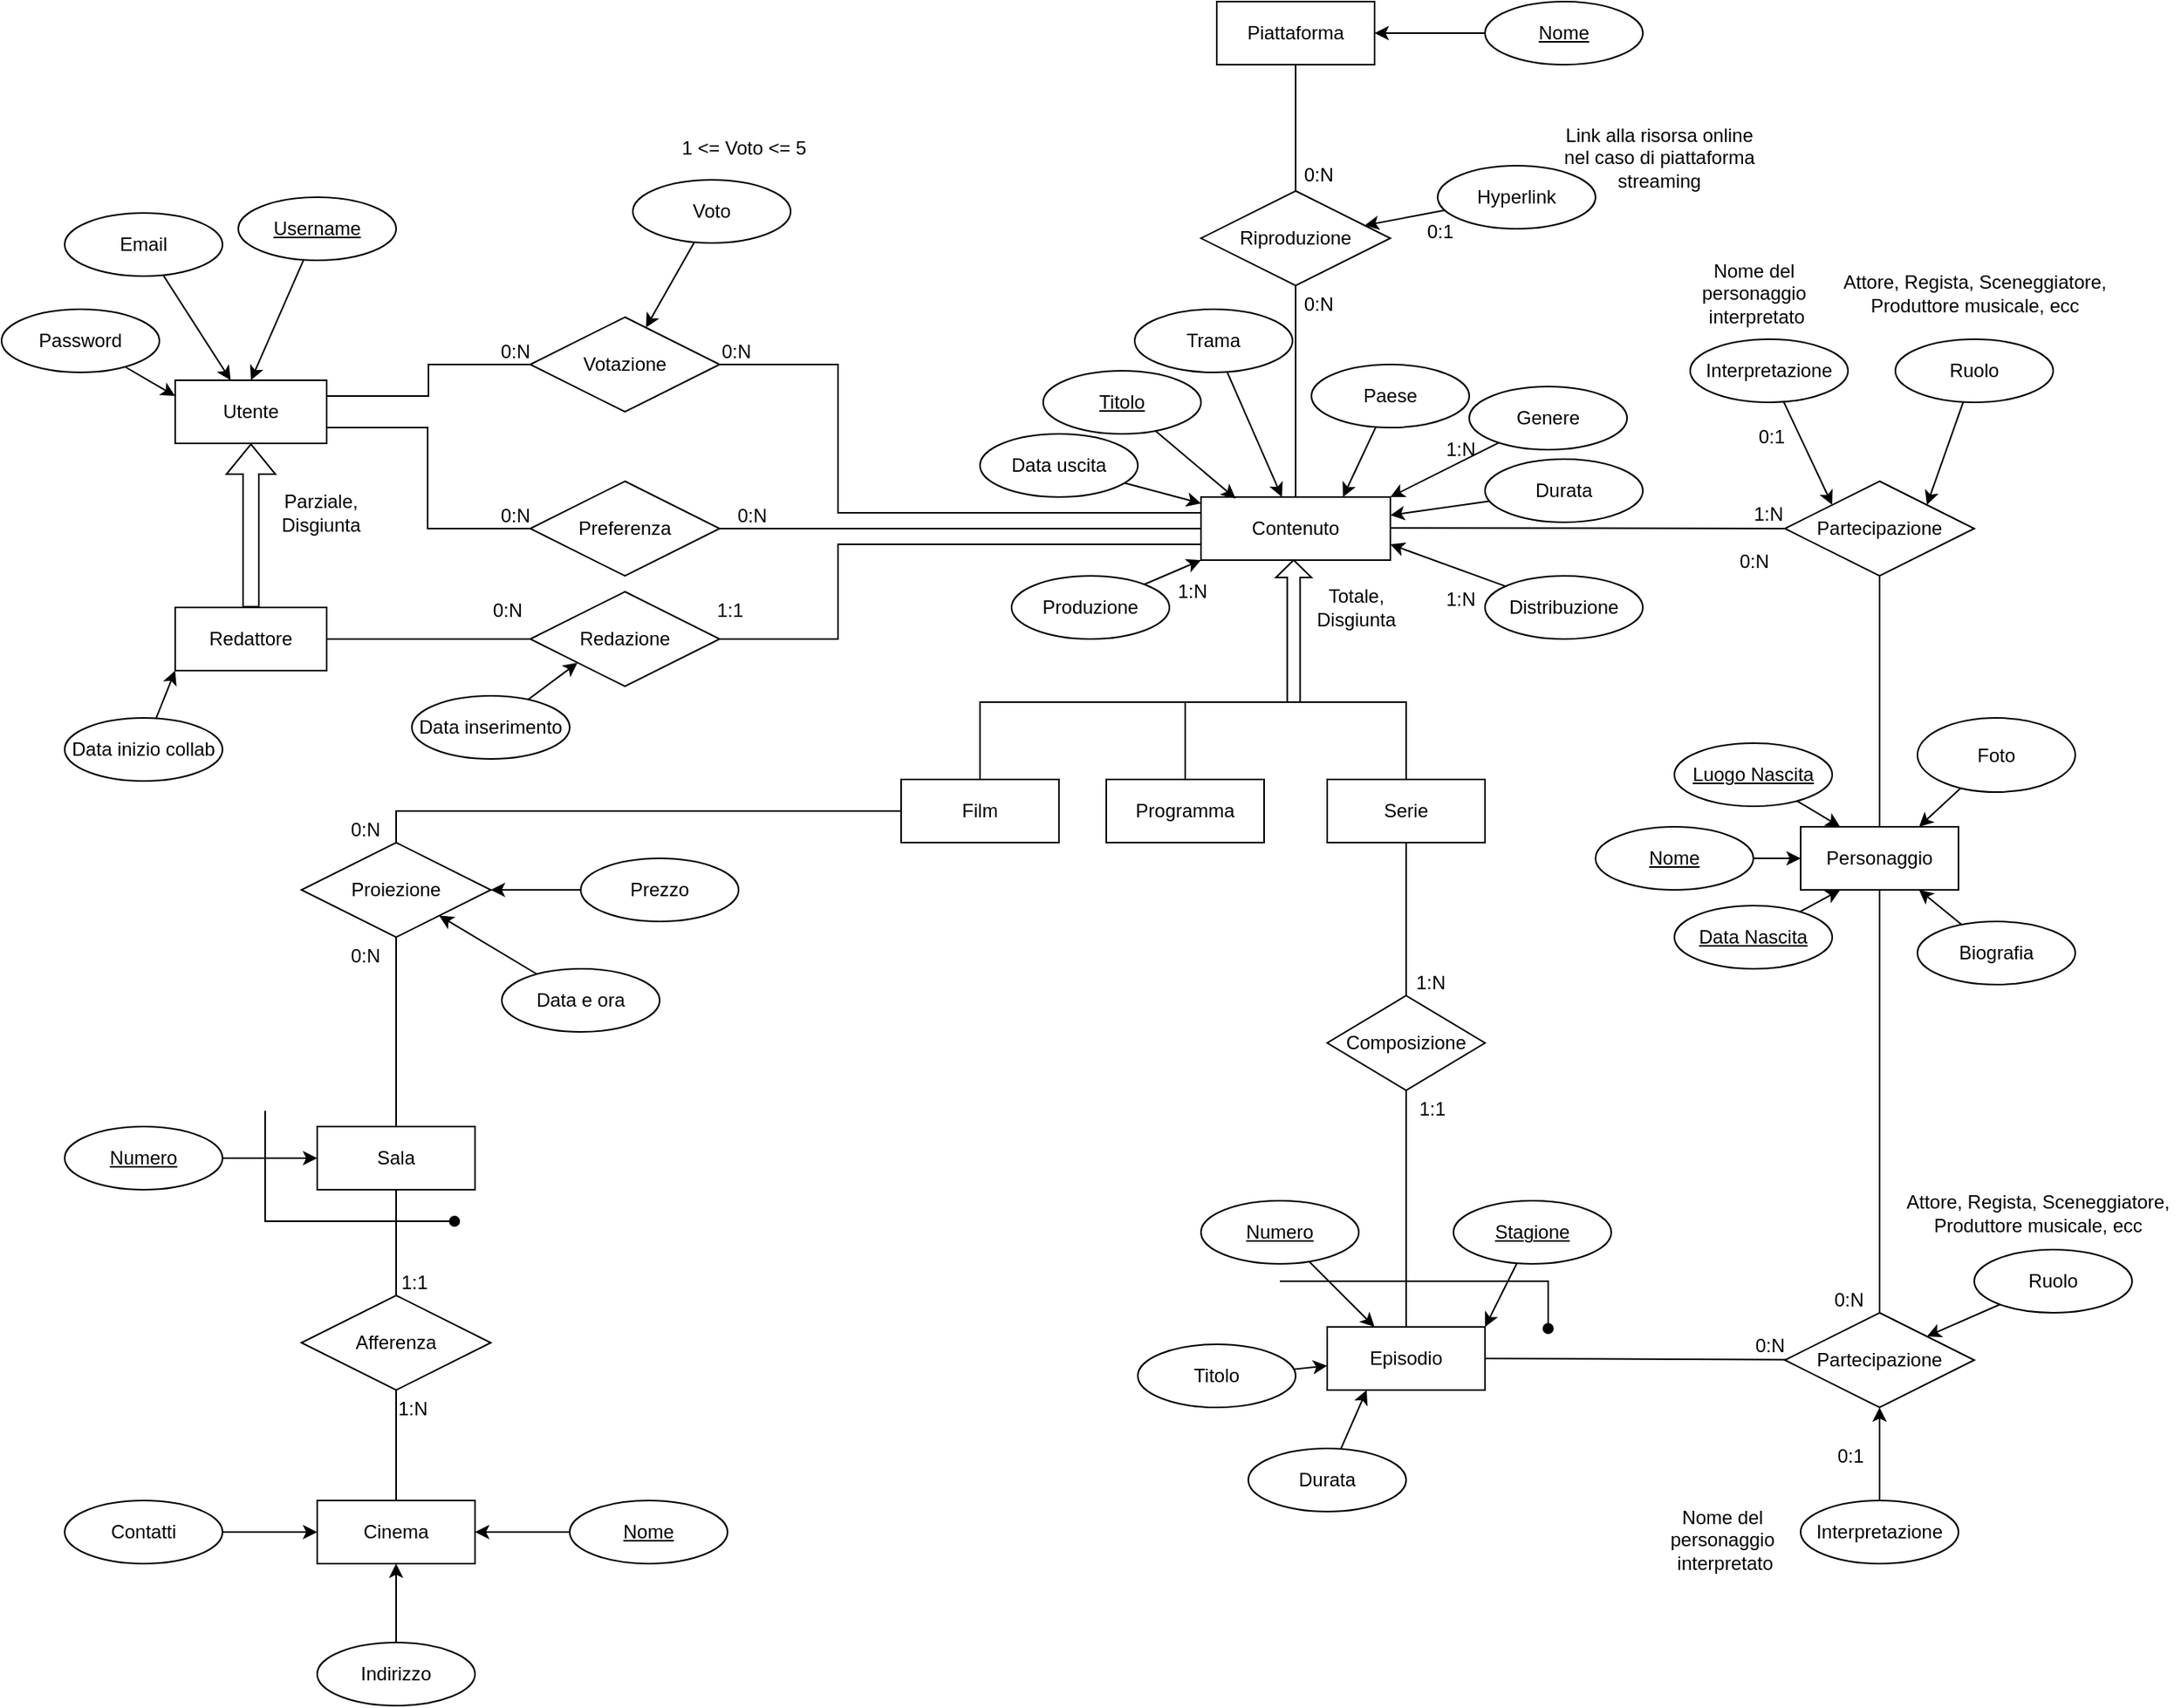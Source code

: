 <mxfile version="13.2.4" type="google"><diagram id="C5RBs43oDa-KdzZeNtuy" name="Page-1"><mxGraphModel dx="1373" dy="870" grid="1" gridSize="10" guides="1" tooltips="1" connect="1" arrows="1" fold="1" page="1" pageScale="1" pageWidth="827" pageHeight="1169" math="0" shadow="0"><root><mxCell id="WIyWlLk6GJQsqaUBKTNV-0"/><mxCell id="WIyWlLk6GJQsqaUBKTNV-1" parent="WIyWlLk6GJQsqaUBKTNV-0"/><mxCell id="cqEF3u_zoiaYCsZccXSF-52" style="edgeStyle=none;rounded=0;orthogonalLoop=1;jettySize=auto;html=1;entryX=0.5;entryY=1;entryDx=0;entryDy=0;strokeColor=#000000;shape=flexArrow;" parent="WIyWlLk6GJQsqaUBKTNV-1" source="O-lRZ1iTFfwu_sIoLluk-0" target="O-lRZ1iTFfwu_sIoLluk-1" edge="1"><mxGeometry relative="1" as="geometry"/></mxCell><mxCell id="O-lRZ1iTFfwu_sIoLluk-0" value="Redattore" style="whiteSpace=wrap;html=1;align=center;" parent="WIyWlLk6GJQsqaUBKTNV-1" vertex="1"><mxGeometry x="-690" y="414" width="96" height="40" as="geometry"/></mxCell><mxCell id="s8fy3M0xfsnQrsTBXCoZ-56" style="edgeStyle=none;rounded=0;orthogonalLoop=1;jettySize=auto;html=1;entryX=0;entryY=0.5;entryDx=0;entryDy=0;exitX=1;exitY=0.75;exitDx=0;exitDy=0;endArrow=none;" parent="WIyWlLk6GJQsqaUBKTNV-1" source="O-lRZ1iTFfwu_sIoLluk-1" target="s8fy3M0xfsnQrsTBXCoZ-55" edge="1"><mxGeometry relative="1" as="geometry"><Array as="points"><mxPoint x="-530" y="300"/><mxPoint x="-530" y="364"/></Array></mxGeometry></mxCell><mxCell id="O-lRZ1iTFfwu_sIoLluk-1" value="Utente" style="whiteSpace=wrap;html=1;align=center;" parent="WIyWlLk6GJQsqaUBKTNV-1" vertex="1"><mxGeometry x="-690" y="270" width="96" height="40" as="geometry"/></mxCell><mxCell id="O-lRZ1iTFfwu_sIoLluk-11" value="" style="swimlane;html=1;startSize=20;horizontal=1;containerType=tree;newEdgeStyle={&quot;edgeStyle&quot;:&quot;elbowEdgeStyle&quot;,&quot;startArrow&quot;:&quot;none&quot;,&quot;endArrow&quot;:&quot;none&quot;};strokeColor=none;fillColor=none;" parent="WIyWlLk6GJQsqaUBKTNV-1" vertex="1"><mxGeometry x="-240" y="304" width="530" height="190" as="geometry"/></mxCell><mxCell id="O-lRZ1iTFfwu_sIoLluk-13" value="" style="edgeStyle=elbowEdgeStyle;elbow=vertical;startArrow=none;endArrow=none;rounded=0;" parent="O-lRZ1iTFfwu_sIoLluk-11" target="O-lRZ1iTFfwu_sIoLluk-16" edge="1"><mxGeometry relative="1" as="geometry"><mxPoint x="260" y="170" as="sourcePoint"/><Array as="points"><mxPoint x="190" y="170"/></Array></mxGeometry></mxCell><UserObject label="Contenuto" treeRoot="1" id="O-lRZ1iTFfwu_sIoLluk-14"><mxCell style="whiteSpace=wrap;html=1;align=center;treeFolding=1;treeMoving=1;newEdgeStyle={&quot;edgeStyle&quot;:&quot;elbowEdgeStyle&quot;,&quot;startArrow&quot;:&quot;none&quot;,&quot;endArrow&quot;:&quot;none&quot;};fillColor=none;" parent="O-lRZ1iTFfwu_sIoLluk-11" vertex="1"><mxGeometry x="200" y="40" width="120" height="40" as="geometry"/></mxCell></UserObject><mxCell id="O-lRZ1iTFfwu_sIoLluk-16" value="Programma" style="whiteSpace=wrap;html=1;align=center;verticalAlign=middle;treeFolding=1;treeMoving=1;newEdgeStyle={&quot;edgeStyle&quot;:&quot;elbowEdgeStyle&quot;,&quot;startArrow&quot;:&quot;none&quot;,&quot;endArrow&quot;:&quot;none&quot;};" parent="O-lRZ1iTFfwu_sIoLluk-11" vertex="1"><mxGeometry x="140" y="219" width="100" height="40" as="geometry"/></mxCell><mxCell id="O-lRZ1iTFfwu_sIoLluk-18" style="edgeStyle=orthogonalEdgeStyle;rounded=0;orthogonalLoop=1;jettySize=auto;html=1;exitX=0.5;exitY=1;exitDx=0;exitDy=0;" parent="O-lRZ1iTFfwu_sIoLluk-11" source="O-lRZ1iTFfwu_sIoLluk-14" target="O-lRZ1iTFfwu_sIoLluk-14" edge="1"><mxGeometry relative="1" as="geometry"/></mxCell><mxCell id="O-lRZ1iTFfwu_sIoLluk-15" value="Film" style="whiteSpace=wrap;html=1;align=center;verticalAlign=middle;treeFolding=1;treeMoving=1;newEdgeStyle={&quot;edgeStyle&quot;:&quot;elbowEdgeStyle&quot;,&quot;startArrow&quot;:&quot;none&quot;,&quot;endArrow&quot;:&quot;none&quot;};" parent="O-lRZ1iTFfwu_sIoLluk-11" vertex="1"><mxGeometry x="10" y="219" width="100" height="40" as="geometry"/></mxCell><mxCell id="O-lRZ1iTFfwu_sIoLluk-12" value="" style="edgeStyle=elbowEdgeStyle;elbow=vertical;startArrow=none;endArrow=none;rounded=0;" parent="O-lRZ1iTFfwu_sIoLluk-11" target="O-lRZ1iTFfwu_sIoLluk-15" edge="1"><mxGeometry relative="1" as="geometry"><mxPoint x="260" y="170" as="sourcePoint"/><Array as="points"><mxPoint x="60" y="170"/></Array></mxGeometry></mxCell><mxCell id="O-lRZ1iTFfwu_sIoLluk-21" value="Serie" style="whiteSpace=wrap;html=1;align=center;verticalAlign=middle;treeFolding=1;treeMoving=1;newEdgeStyle={&quot;edgeStyle&quot;:&quot;elbowEdgeStyle&quot;,&quot;startArrow&quot;:&quot;none&quot;,&quot;endArrow&quot;:&quot;none&quot;};" parent="O-lRZ1iTFfwu_sIoLluk-11" vertex="1"><mxGeometry x="280" y="219" width="100" height="40" as="geometry"/></mxCell><mxCell id="O-lRZ1iTFfwu_sIoLluk-22" value="" style="edgeStyle=elbowEdgeStyle;elbow=vertical;startArrow=none;endArrow=none;rounded=0;" parent="O-lRZ1iTFfwu_sIoLluk-11" target="O-lRZ1iTFfwu_sIoLluk-21" edge="1"><mxGeometry relative="1" as="geometry"><mxPoint x="260" y="170" as="sourcePoint"/><Array as="points"><mxPoint x="330" y="170"/></Array></mxGeometry></mxCell><mxCell id="cqEF3u_zoiaYCsZccXSF-7" value="" style="html=1;shadow=0;dashed=0;align=center;verticalAlign=middle;shape=mxgraph.arrows2.arrow;dy=0.64;dx=10.96;direction=north;notch=0;fillColor=none;" parent="O-lRZ1iTFfwu_sIoLluk-11" vertex="1"><mxGeometry x="247.5" y="80" width="22.5" height="90" as="geometry"/></mxCell><mxCell id="cqEF3u_zoiaYCsZccXSF-32" value="&lt;div&gt;Totale,&lt;/div&gt;&lt;div&gt;Disgiunta&lt;br&gt;&lt;/div&gt;" style="text;html=1;align=center;verticalAlign=middle;resizable=0;points=[];autosize=1;" parent="O-lRZ1iTFfwu_sIoLluk-11" vertex="1"><mxGeometry x="262.5" y="95" width="70" height="30" as="geometry"/></mxCell><mxCell id="cqEF3u_zoiaYCsZccXSF-38" value="" style="endArrow=none;html=1;rounded=0;strokeColor=#000000;entryX=0;entryY=0.5;entryDx=0;entryDy=0;" parent="O-lRZ1iTFfwu_sIoLluk-11" target="O-lRZ1iTFfwu_sIoLluk-28" edge="1"><mxGeometry relative="1" as="geometry"><mxPoint x="320" y="59.58" as="sourcePoint"/><mxPoint x="480" y="59.58" as="targetPoint"/></mxGeometry></mxCell><mxCell id="cqEF3u_zoiaYCsZccXSF-39" value="1:N" style="resizable=0;html=1;align=right;verticalAlign=bottom;" parent="cqEF3u_zoiaYCsZccXSF-38" connectable="0" vertex="1"><mxGeometry x="1" relative="1" as="geometry"/></mxCell><mxCell id="cqEF3u_zoiaYCsZccXSF-70" value="0:1" style="resizable=0;html=1;align=right;verticalAlign=bottom;" parent="O-lRZ1iTFfwu_sIoLluk-11" connectable="0" vertex="1"><mxGeometry x="570.0" y="10.0" as="geometry"/></mxCell><mxCell id="cqEF3u_zoiaYCsZccXSF-93" style="edgeStyle=none;rounded=0;orthogonalLoop=1;jettySize=auto;html=1;strokeColor=#000000;" parent="O-lRZ1iTFfwu_sIoLluk-11" source="cqEF3u_zoiaYCsZccXSF-89" target="O-lRZ1iTFfwu_sIoLluk-14" edge="1"><mxGeometry relative="1" as="geometry"/></mxCell><mxCell id="cqEF3u_zoiaYCsZccXSF-89" value="Data uscita" style="ellipse;whiteSpace=wrap;html=1;align=center;rounded=0;shadow=0;comic=0;fillColor=none;" parent="O-lRZ1iTFfwu_sIoLluk-11" vertex="1"><mxGeometry x="60" width="100" height="40" as="geometry"/></mxCell><mxCell id="cqEF3u_zoiaYCsZccXSF-90" value="Genere" style="ellipse;whiteSpace=wrap;html=1;align=center;rounded=0;shadow=0;comic=0;fillColor=none;" parent="O-lRZ1iTFfwu_sIoLluk-11" vertex="1"><mxGeometry x="370" y="-30" width="100" height="40" as="geometry"/></mxCell><mxCell id="cqEF3u_zoiaYCsZccXSF-95" style="edgeStyle=none;rounded=0;orthogonalLoop=1;jettySize=auto;html=1;entryX=1;entryY=0;entryDx=0;entryDy=0;strokeColor=#000000;" parent="O-lRZ1iTFfwu_sIoLluk-11" source="cqEF3u_zoiaYCsZccXSF-90" target="O-lRZ1iTFfwu_sIoLluk-14" edge="1"><mxGeometry relative="1" as="geometry"/></mxCell><mxCell id="cqEF3u_zoiaYCsZccXSF-97" style="edgeStyle=none;rounded=0;orthogonalLoop=1;jettySize=auto;html=1;entryX=1;entryY=0.75;entryDx=0;entryDy=0;strokeColor=#000000;" parent="O-lRZ1iTFfwu_sIoLluk-11" source="cqEF3u_zoiaYCsZccXSF-96" target="O-lRZ1iTFfwu_sIoLluk-14" edge="1"><mxGeometry relative="1" as="geometry"/></mxCell><mxCell id="cqEF3u_zoiaYCsZccXSF-96" value="Distribuzione" style="ellipse;whiteSpace=wrap;html=1;align=center;rounded=0;shadow=0;comic=0;fillColor=none;" parent="O-lRZ1iTFfwu_sIoLluk-11" vertex="1"><mxGeometry x="380" y="90" width="100" height="40" as="geometry"/></mxCell><mxCell id="cqEF3u_zoiaYCsZccXSF-98" value="1:N" style="resizable=0;html=1;align=right;verticalAlign=bottom;" parent="O-lRZ1iTFfwu_sIoLluk-11" connectable="0" vertex="1"><mxGeometry x="400" y="95.0" as="geometry"><mxPoint x="-26" y="18" as="offset"/></mxGeometry></mxCell><mxCell id="cqEF3u_zoiaYCsZccXSF-100" style="edgeStyle=none;rounded=0;orthogonalLoop=1;jettySize=auto;html=1;strokeColor=#000000;" parent="O-lRZ1iTFfwu_sIoLluk-11" source="cqEF3u_zoiaYCsZccXSF-99" target="O-lRZ1iTFfwu_sIoLluk-14" edge="1"><mxGeometry relative="1" as="geometry"><mxPoint x="330" y="60" as="targetPoint"/></mxGeometry></mxCell><mxCell id="cqEF3u_zoiaYCsZccXSF-99" value="Durata" style="ellipse;whiteSpace=wrap;html=1;align=center;rounded=0;shadow=0;comic=0;fillColor=none;" parent="O-lRZ1iTFfwu_sIoLluk-11" vertex="1"><mxGeometry x="380" y="16" width="100" height="40" as="geometry"/></mxCell><mxCell id="s8fy3M0xfsnQrsTBXCoZ-4" style="edgeStyle=none;rounded=0;orthogonalLoop=1;jettySize=auto;html=1;entryX=0;entryY=1;entryDx=0;entryDy=0;" parent="O-lRZ1iTFfwu_sIoLluk-11" source="s8fy3M0xfsnQrsTBXCoZ-3" target="O-lRZ1iTFfwu_sIoLluk-14" edge="1"><mxGeometry relative="1" as="geometry"/></mxCell><mxCell id="s8fy3M0xfsnQrsTBXCoZ-3" value="Produzione" style="ellipse;whiteSpace=wrap;html=1;align=center;rounded=0;shadow=0;comic=0;fillColor=none;" parent="O-lRZ1iTFfwu_sIoLluk-11" vertex="1"><mxGeometry x="80" y="90" width="100" height="40" as="geometry"/></mxCell><mxCell id="s8fy3M0xfsnQrsTBXCoZ-5" value="1:N" style="resizable=0;html=1;align=right;verticalAlign=bottom;" parent="O-lRZ1iTFfwu_sIoLluk-11" connectable="0" vertex="1"><mxGeometry x="230" y="90.0" as="geometry"><mxPoint x="-26" y="18" as="offset"/></mxGeometry></mxCell><mxCell id="s8fy3M0xfsnQrsTBXCoZ-37" value="1:N" style="resizable=0;html=1;align=right;verticalAlign=bottom;" parent="O-lRZ1iTFfwu_sIoLluk-11" connectable="0" vertex="1"><mxGeometry x="400" y="-0.0" as="geometry"><mxPoint x="-26" y="18" as="offset"/></mxGeometry></mxCell><mxCell id="O-lRZ1iTFfwu_sIoLluk-26" value="Personaggio" style="whiteSpace=wrap;html=1;align=center;fillColor=none;" parent="WIyWlLk6GJQsqaUBKTNV-1" vertex="1"><mxGeometry x="340" y="553" width="100" height="40" as="geometry"/></mxCell><mxCell id="O-lRZ1iTFfwu_sIoLluk-28" value="Partecipazione" style="shape=rhombus;perimeter=rhombusPerimeter;whiteSpace=wrap;html=1;align=center;fillColor=none;comic=0;rounded=0;shadow=0;verticalAlign=middle;labelPosition=center;verticalLabelPosition=middle;" parent="WIyWlLk6GJQsqaUBKTNV-1" vertex="1"><mxGeometry x="330" y="334" width="120" height="60" as="geometry"/></mxCell><mxCell id="O-lRZ1iTFfwu_sIoLluk-35" style="edgeStyle=orthogonalEdgeStyle;rounded=0;orthogonalLoop=1;jettySize=auto;html=1;exitX=0;exitY=0.5;exitDx=0;exitDy=0;endArrow=none;entryX=1;entryY=0.5;entryDx=0;entryDy=0;" parent="WIyWlLk6GJQsqaUBKTNV-1" source="O-lRZ1iTFfwu_sIoLluk-32" target="O-lRZ1iTFfwu_sIoLluk-0" edge="1"><mxGeometry relative="1" as="geometry"><mxPoint x="-590" y="424" as="targetPoint"/></mxGeometry></mxCell><mxCell id="O-lRZ1iTFfwu_sIoLluk-36" style="edgeStyle=orthogonalEdgeStyle;rounded=0;orthogonalLoop=1;jettySize=auto;html=1;exitX=1;exitY=0.5;exitDx=0;exitDy=0;entryX=0;entryY=0.75;entryDx=0;entryDy=0;endArrow=none;" parent="WIyWlLk6GJQsqaUBKTNV-1" source="O-lRZ1iTFfwu_sIoLluk-32" target="O-lRZ1iTFfwu_sIoLluk-14" edge="1"><mxGeometry relative="1" as="geometry"><Array as="points"><mxPoint x="-270" y="434"/><mxPoint x="-270" y="374"/></Array></mxGeometry></mxCell><mxCell id="O-lRZ1iTFfwu_sIoLluk-32" value="Redazione" style="shape=rhombus;perimeter=rhombusPerimeter;whiteSpace=wrap;html=1;align=center;fillColor=none;" parent="WIyWlLk6GJQsqaUBKTNV-1" vertex="1"><mxGeometry x="-465" y="404" width="120" height="60" as="geometry"/></mxCell><mxCell id="O-lRZ1iTFfwu_sIoLluk-34" style="edgeStyle=orthogonalEdgeStyle;rounded=0;orthogonalLoop=1;jettySize=auto;html=1;exitX=0;exitY=0.5;exitDx=0;exitDy=0;entryX=1;entryY=0.25;entryDx=0;entryDy=0;endArrow=none;" parent="WIyWlLk6GJQsqaUBKTNV-1" source="O-lRZ1iTFfwu_sIoLluk-33" target="O-lRZ1iTFfwu_sIoLluk-1" edge="1"><mxGeometry relative="1" as="geometry"/></mxCell><mxCell id="O-lRZ1iTFfwu_sIoLluk-37" style="edgeStyle=orthogonalEdgeStyle;rounded=0;orthogonalLoop=1;jettySize=auto;html=1;exitX=1;exitY=0.5;exitDx=0;exitDy=0;entryX=0;entryY=0.25;entryDx=0;entryDy=0;endArrow=none;" parent="WIyWlLk6GJQsqaUBKTNV-1" source="O-lRZ1iTFfwu_sIoLluk-33" target="O-lRZ1iTFfwu_sIoLluk-14" edge="1"><mxGeometry relative="1" as="geometry"><mxPoint x="-40" y="364" as="targetPoint"/><Array as="points"><mxPoint x="-270" y="260"/><mxPoint x="-270" y="354"/></Array></mxGeometry></mxCell><mxCell id="O-lRZ1iTFfwu_sIoLluk-33" value="Votazione" style="shape=rhombus;perimeter=rhombusPerimeter;whiteSpace=wrap;html=1;align=center;fillColor=none;" parent="WIyWlLk6GJQsqaUBKTNV-1" vertex="1"><mxGeometry x="-465" y="230" width="120" height="60" as="geometry"/></mxCell><mxCell id="cqEF3u_zoiaYCsZccXSF-104" style="edgeStyle=none;rounded=0;orthogonalLoop=1;jettySize=auto;html=1;entryX=0.5;entryY=0;entryDx=0;entryDy=0;strokeColor=#000000;endArrow=none;" parent="WIyWlLk6GJQsqaUBKTNV-1" source="cqEF3u_zoiaYCsZccXSF-10" target="O-lRZ1iTFfwu_sIoLluk-19" edge="1"><mxGeometry relative="1" as="geometry"/></mxCell><mxCell id="cqEF3u_zoiaYCsZccXSF-10" value="Composizione" style="shape=rhombus;perimeter=rhombusPerimeter;whiteSpace=wrap;html=1;align=center;fillColor=none;" parent="WIyWlLk6GJQsqaUBKTNV-1" vertex="1"><mxGeometry x="40" y="660" width="100" height="60" as="geometry"/></mxCell><mxCell id="cqEF3u_zoiaYCsZccXSF-11" style="edgeStyle=orthogonalEdgeStyle;rounded=0;orthogonalLoop=1;jettySize=auto;html=1;exitX=0.5;exitY=1;exitDx=0;exitDy=0;entryX=0.5;entryY=0;entryDx=0;entryDy=0;endArrow=none;" parent="WIyWlLk6GJQsqaUBKTNV-1" source="O-lRZ1iTFfwu_sIoLluk-21" target="cqEF3u_zoiaYCsZccXSF-10" edge="1"><mxGeometry relative="1" as="geometry"/></mxCell><mxCell id="cqEF3u_zoiaYCsZccXSF-15" style="edgeStyle=orthogonalEdgeStyle;rounded=0;orthogonalLoop=1;jettySize=auto;html=1;entryX=0.5;entryY=0;entryDx=0;entryDy=0;endArrow=none;" parent="WIyWlLk6GJQsqaUBKTNV-1" source="O-lRZ1iTFfwu_sIoLluk-15" target="cqEF3u_zoiaYCsZccXSF-17" edge="1"><mxGeometry relative="1" as="geometry"><mxPoint x="-340" y="743" as="targetPoint"/></mxGeometry></mxCell><mxCell id="cqEF3u_zoiaYCsZccXSF-81" style="edgeStyle=none;rounded=0;orthogonalLoop=1;jettySize=auto;html=1;strokeColor=#000000;endArrow=none;" parent="WIyWlLk6GJQsqaUBKTNV-1" source="cqEF3u_zoiaYCsZccXSF-16" target="cqEF3u_zoiaYCsZccXSF-79" edge="1"><mxGeometry relative="1" as="geometry"/></mxCell><mxCell id="cqEF3u_zoiaYCsZccXSF-16" value="Cinema" style="whiteSpace=wrap;html=1;align=center;" parent="WIyWlLk6GJQsqaUBKTNV-1" vertex="1"><mxGeometry x="-600" y="980" width="100" height="40" as="geometry"/></mxCell><mxCell id="cqEF3u_zoiaYCsZccXSF-88" style="edgeStyle=none;rounded=0;orthogonalLoop=1;jettySize=auto;html=1;entryX=0.5;entryY=0;entryDx=0;entryDy=0;strokeColor=#000000;endArrow=none;" parent="WIyWlLk6GJQsqaUBKTNV-1" source="cqEF3u_zoiaYCsZccXSF-17" target="cqEF3u_zoiaYCsZccXSF-75" edge="1"><mxGeometry relative="1" as="geometry"/></mxCell><mxCell id="cqEF3u_zoiaYCsZccXSF-17" value="Proiezione" style="shape=rhombus;perimeter=rhombusPerimeter;whiteSpace=wrap;html=1;align=center;fillColor=none;" parent="WIyWlLk6GJQsqaUBKTNV-1" vertex="1"><mxGeometry x="-610" y="563" width="120" height="60" as="geometry"/></mxCell><mxCell id="cqEF3u_zoiaYCsZccXSF-31" style="edgeStyle=none;rounded=0;orthogonalLoop=1;jettySize=auto;html=1;entryX=0.5;entryY=1;entryDx=0;entryDy=0;strokeColor=#000000;endArrow=none;" parent="WIyWlLk6GJQsqaUBKTNV-1" source="cqEF3u_zoiaYCsZccXSF-22" target="cqEF3u_zoiaYCsZccXSF-23" edge="1"><mxGeometry relative="1" as="geometry"/></mxCell><mxCell id="cqEF3u_zoiaYCsZccXSF-22" value="Riproduzione" style="shape=rhombus;perimeter=rhombusPerimeter;whiteSpace=wrap;html=1;align=center;rounded=0;shadow=0;comic=0;fillColor=none;" parent="WIyWlLk6GJQsqaUBKTNV-1" vertex="1"><mxGeometry x="-40" y="150" width="120" height="60" as="geometry"/></mxCell><mxCell id="cqEF3u_zoiaYCsZccXSF-23" value="Piattaforma" style="whiteSpace=wrap;html=1;align=center;rounded=0;shadow=0;comic=0;fillColor=none;" parent="WIyWlLk6GJQsqaUBKTNV-1" vertex="1"><mxGeometry x="-30" y="30" width="100" height="40" as="geometry"/></mxCell><mxCell id="cqEF3u_zoiaYCsZccXSF-30" style="edgeStyle=none;rounded=0;orthogonalLoop=1;jettySize=auto;html=1;entryX=0.5;entryY=1;entryDx=0;entryDy=0;strokeColor=#000000;endArrow=none;" parent="WIyWlLk6GJQsqaUBKTNV-1" source="O-lRZ1iTFfwu_sIoLluk-14" target="cqEF3u_zoiaYCsZccXSF-22" edge="1"><mxGeometry relative="1" as="geometry"/></mxCell><mxCell id="cqEF3u_zoiaYCsZccXSF-34" value="&lt;div&gt;Parziale,&lt;/div&gt;&lt;div&gt;Disgiunta&lt;br&gt;&lt;/div&gt;" style="text;html=1;align=center;verticalAlign=middle;resizable=0;points=[];autosize=1;" parent="WIyWlLk6GJQsqaUBKTNV-1" vertex="1"><mxGeometry x="-633" y="339" width="70" height="30" as="geometry"/></mxCell><mxCell id="cqEF3u_zoiaYCsZccXSF-40" value="" style="endArrow=none;html=1;rounded=0;strokeColor=#000000;entryX=0.5;entryY=0;entryDx=0;entryDy=0;exitX=0.5;exitY=1;exitDx=0;exitDy=0;" parent="WIyWlLk6GJQsqaUBKTNV-1" source="O-lRZ1iTFfwu_sIoLluk-28" target="O-lRZ1iTFfwu_sIoLluk-26" edge="1"><mxGeometry relative="1" as="geometry"><mxPoint x="370" y="363.17" as="sourcePoint"/><mxPoint x="530" y="363.17" as="targetPoint"/><Array as="points"/></mxGeometry></mxCell><mxCell id="cqEF3u_zoiaYCsZccXSF-41" value="0:N" style="resizable=0;html=1;align=right;verticalAlign=bottom;" parent="cqEF3u_zoiaYCsZccXSF-40" connectable="0" vertex="1"><mxGeometry x="1" relative="1" as="geometry"><mxPoint x="-70" y="-160" as="offset"/></mxGeometry></mxCell><mxCell id="cqEF3u_zoiaYCsZccXSF-43" value="0:N" style="resizable=0;html=1;align=right;verticalAlign=bottom;" parent="WIyWlLk6GJQsqaUBKTNV-1" connectable="0" vertex="1"><mxGeometry x="44.999" y="230.0" as="geometry"/></mxCell><mxCell id="cqEF3u_zoiaYCsZccXSF-45" value="0:N" style="resizable=0;html=1;align=right;verticalAlign=bottom;" parent="WIyWlLk6GJQsqaUBKTNV-1" connectable="0" vertex="1"><mxGeometry x="44.999" y="148.0" as="geometry"/></mxCell><mxCell id="cqEF3u_zoiaYCsZccXSF-46" value="1:N" style="resizable=0;html=1;align=right;verticalAlign=bottom;" parent="WIyWlLk6GJQsqaUBKTNV-1" connectable="0" vertex="1"><mxGeometry x="1" relative="1" as="geometry"><mxPoint x="115" y="660" as="offset"/></mxGeometry></mxCell><mxCell id="cqEF3u_zoiaYCsZccXSF-47" value="1:1" style="resizable=0;html=1;align=right;verticalAlign=bottom;" parent="WIyWlLk6GJQsqaUBKTNV-1" connectable="0" vertex="1"><mxGeometry x="1" relative="1" as="geometry"><mxPoint x="115" y="740" as="offset"/></mxGeometry></mxCell><mxCell id="cqEF3u_zoiaYCsZccXSF-50" value="0:N" style="resizable=0;html=1;align=right;verticalAlign=bottom;" parent="WIyWlLk6GJQsqaUBKTNV-1" connectable="0" vertex="1"><mxGeometry x="1" relative="1" as="geometry"><mxPoint x="-560" y="563" as="offset"/></mxGeometry></mxCell><mxCell id="cqEF3u_zoiaYCsZccXSF-53" value="0:N" style="resizable=0;html=1;align=right;verticalAlign=bottom;" parent="WIyWlLk6GJQsqaUBKTNV-1" connectable="0" vertex="1"><mxGeometry x="-465" y="260" as="geometry"/></mxCell><mxCell id="cqEF3u_zoiaYCsZccXSF-54" value="0:N" style="resizable=0;html=1;align=right;verticalAlign=bottom;" parent="WIyWlLk6GJQsqaUBKTNV-1" connectable="0" vertex="1"><mxGeometry x="-470" y="424" as="geometry"/></mxCell><mxCell id="cqEF3u_zoiaYCsZccXSF-55" value="1:1" style="resizable=0;html=1;align=right;verticalAlign=bottom;" parent="WIyWlLk6GJQsqaUBKTNV-1" connectable="0" vertex="1"><mxGeometry x="-330" y="424" as="geometry"/></mxCell><mxCell id="cqEF3u_zoiaYCsZccXSF-56" value="0:N" style="resizable=0;html=1;align=right;verticalAlign=bottom;" parent="WIyWlLk6GJQsqaUBKTNV-1" connectable="0" vertex="1"><mxGeometry x="-325" y="260" as="geometry"/></mxCell><mxCell id="cqEF3u_zoiaYCsZccXSF-58" style="edgeStyle=none;rounded=0;orthogonalLoop=1;jettySize=auto;html=1;entryX=0;entryY=1;entryDx=0;entryDy=0;strokeColor=#000000;" parent="WIyWlLk6GJQsqaUBKTNV-1" source="cqEF3u_zoiaYCsZccXSF-57" target="O-lRZ1iTFfwu_sIoLluk-0" edge="1"><mxGeometry relative="1" as="geometry"/></mxCell><mxCell id="cqEF3u_zoiaYCsZccXSF-57" value="Data inizio collab" style="ellipse;whiteSpace=wrap;html=1;align=center;rounded=0;shadow=0;comic=0;fillColor=none;" parent="WIyWlLk6GJQsqaUBKTNV-1" vertex="1"><mxGeometry x="-760" y="484" width="100" height="40" as="geometry"/></mxCell><mxCell id="cqEF3u_zoiaYCsZccXSF-63" style="edgeStyle=none;rounded=0;orthogonalLoop=1;jettySize=auto;html=1;strokeColor=#000000;" parent="WIyWlLk6GJQsqaUBKTNV-1" source="cqEF3u_zoiaYCsZccXSF-59" target="O-lRZ1iTFfwu_sIoLluk-1" edge="1"><mxGeometry relative="1" as="geometry"/></mxCell><mxCell id="cqEF3u_zoiaYCsZccXSF-59" value="Email" style="ellipse;whiteSpace=wrap;html=1;align=center;rounded=0;shadow=0;comic=0;fillColor=none;" parent="WIyWlLk6GJQsqaUBKTNV-1" vertex="1"><mxGeometry x="-760" y="164" width="100" height="40" as="geometry"/></mxCell><mxCell id="cqEF3u_zoiaYCsZccXSF-64" style="edgeStyle=none;rounded=0;orthogonalLoop=1;jettySize=auto;html=1;entryX=0.5;entryY=0;entryDx=0;entryDy=0;strokeColor=#000000;" parent="WIyWlLk6GJQsqaUBKTNV-1" source="cqEF3u_zoiaYCsZccXSF-60" target="O-lRZ1iTFfwu_sIoLluk-1" edge="1"><mxGeometry relative="1" as="geometry"/></mxCell><mxCell id="cqEF3u_zoiaYCsZccXSF-60" value="Username" style="ellipse;whiteSpace=wrap;html=1;align=center;fontStyle=4;rounded=0;shadow=0;comic=0;fillColor=none;" parent="WIyWlLk6GJQsqaUBKTNV-1" vertex="1"><mxGeometry x="-650" y="154" width="100" height="40" as="geometry"/></mxCell><mxCell id="cqEF3u_zoiaYCsZccXSF-62" style="edgeStyle=none;rounded=0;orthogonalLoop=1;jettySize=auto;html=1;entryX=0;entryY=0.25;entryDx=0;entryDy=0;strokeColor=#000000;" parent="WIyWlLk6GJQsqaUBKTNV-1" source="cqEF3u_zoiaYCsZccXSF-61" target="O-lRZ1iTFfwu_sIoLluk-1" edge="1"><mxGeometry relative="1" as="geometry"/></mxCell><mxCell id="cqEF3u_zoiaYCsZccXSF-61" value="Password" style="ellipse;whiteSpace=wrap;html=1;align=center;rounded=0;shadow=0;comic=0;fillColor=none;" parent="WIyWlLk6GJQsqaUBKTNV-1" vertex="1"><mxGeometry x="-800" y="225" width="100" height="40" as="geometry"/></mxCell><mxCell id="cqEF3u_zoiaYCsZccXSF-68" style="edgeStyle=none;rounded=0;orthogonalLoop=1;jettySize=auto;html=1;strokeColor=#000000;entryX=0;entryY=0;entryDx=0;entryDy=0;" parent="WIyWlLk6GJQsqaUBKTNV-1" source="cqEF3u_zoiaYCsZccXSF-65" target="O-lRZ1iTFfwu_sIoLluk-28" edge="1"><mxGeometry relative="1" as="geometry"/></mxCell><mxCell id="cqEF3u_zoiaYCsZccXSF-65" value="Interpretazione" style="ellipse;whiteSpace=wrap;html=1;align=center;rounded=0;shadow=0;comic=0;fillColor=none;" parent="WIyWlLk6GJQsqaUBKTNV-1" vertex="1"><mxGeometry x="270" y="244" width="100" height="40" as="geometry"/></mxCell><mxCell id="cqEF3u_zoiaYCsZccXSF-69" style="edgeStyle=none;rounded=0;orthogonalLoop=1;jettySize=auto;html=1;entryX=1;entryY=0;entryDx=0;entryDy=0;strokeColor=#000000;" parent="WIyWlLk6GJQsqaUBKTNV-1" source="cqEF3u_zoiaYCsZccXSF-66" target="O-lRZ1iTFfwu_sIoLluk-28" edge="1"><mxGeometry relative="1" as="geometry"/></mxCell><mxCell id="cqEF3u_zoiaYCsZccXSF-66" value="Ruolo" style="ellipse;whiteSpace=wrap;html=1;align=center;rounded=0;shadow=0;comic=0;fillColor=none;" parent="WIyWlLk6GJQsqaUBKTNV-1" vertex="1"><mxGeometry x="400" y="244" width="100" height="40" as="geometry"/></mxCell><mxCell id="cqEF3u_zoiaYCsZccXSF-71" value="Attore, Regista, Sceneggiatore, &lt;br&gt;Produttore musicale, ecc" style="text;html=1;align=center;verticalAlign=middle;resizable=0;points=[];autosize=1;" parent="WIyWlLk6GJQsqaUBKTNV-1" vertex="1"><mxGeometry x="360" y="200" width="180" height="30" as="geometry"/></mxCell><mxCell id="cqEF3u_zoiaYCsZccXSF-72" value="Nome del &lt;br&gt;personaggio&lt;br&gt;&amp;nbsp;interpretato" style="text;html=1;align=center;verticalAlign=middle;resizable=0;points=[];autosize=1;" parent="WIyWlLk6GJQsqaUBKTNV-1" vertex="1"><mxGeometry x="270" y="190" width="80" height="50" as="geometry"/></mxCell><mxCell id="cqEF3u_zoiaYCsZccXSF-78" style="edgeStyle=none;rounded=0;orthogonalLoop=1;jettySize=auto;html=1;strokeColor=#000000;" parent="WIyWlLk6GJQsqaUBKTNV-1" source="cqEF3u_zoiaYCsZccXSF-73" target="cqEF3u_zoiaYCsZccXSF-17" edge="1"><mxGeometry relative="1" as="geometry"/></mxCell><mxCell id="cqEF3u_zoiaYCsZccXSF-73" value="Data e ora" style="ellipse;whiteSpace=wrap;html=1;align=center;rounded=0;shadow=0;comic=0;fillColor=none;" parent="WIyWlLk6GJQsqaUBKTNV-1" vertex="1"><mxGeometry x="-483" y="643" width="100" height="40" as="geometry"/></mxCell><mxCell id="cqEF3u_zoiaYCsZccXSF-77" style="edgeStyle=none;rounded=0;orthogonalLoop=1;jettySize=auto;html=1;entryX=1;entryY=0.5;entryDx=0;entryDy=0;strokeColor=#000000;" parent="WIyWlLk6GJQsqaUBKTNV-1" source="cqEF3u_zoiaYCsZccXSF-74" target="cqEF3u_zoiaYCsZccXSF-17" edge="1"><mxGeometry relative="1" as="geometry"/></mxCell><mxCell id="cqEF3u_zoiaYCsZccXSF-74" value="Prezzo" style="ellipse;whiteSpace=wrap;html=1;align=center;rounded=0;shadow=0;comic=0;fillColor=none;" parent="WIyWlLk6GJQsqaUBKTNV-1" vertex="1"><mxGeometry x="-433" y="573" width="100" height="40" as="geometry"/></mxCell><mxCell id="cqEF3u_zoiaYCsZccXSF-80" style="edgeStyle=none;rounded=0;orthogonalLoop=1;jettySize=auto;html=1;entryX=0.5;entryY=0;entryDx=0;entryDy=0;strokeColor=#000000;endArrow=none;" parent="WIyWlLk6GJQsqaUBKTNV-1" source="cqEF3u_zoiaYCsZccXSF-75" target="cqEF3u_zoiaYCsZccXSF-79" edge="1"><mxGeometry relative="1" as="geometry"/></mxCell><mxCell id="cqEF3u_zoiaYCsZccXSF-75" value="Sala" style="whiteSpace=wrap;html=1;align=center;" parent="WIyWlLk6GJQsqaUBKTNV-1" vertex="1"><mxGeometry x="-600" y="743" width="100" height="40" as="geometry"/></mxCell><mxCell id="cqEF3u_zoiaYCsZccXSF-79" value="Afferenza" style="shape=rhombus;perimeter=rhombusPerimeter;whiteSpace=wrap;html=1;align=center;rounded=0;shadow=0;comic=0;fillColor=none;" parent="WIyWlLk6GJQsqaUBKTNV-1" vertex="1"><mxGeometry x="-610" y="850" width="120" height="60" as="geometry"/></mxCell><mxCell id="cqEF3u_zoiaYCsZccXSF-82" value="1:N" style="resizable=0;html=1;align=right;verticalAlign=bottom;" parent="WIyWlLk6GJQsqaUBKTNV-1" connectable="0" vertex="1"><mxGeometry x="-530" y="930" as="geometry"/></mxCell><mxCell id="cqEF3u_zoiaYCsZccXSF-83" value="1:1" style="resizable=0;html=1;align=right;verticalAlign=bottom;" parent="WIyWlLk6GJQsqaUBKTNV-1" connectable="0" vertex="1"><mxGeometry x="1" relative="1" as="geometry"><mxPoint x="-530" y="850" as="offset"/></mxGeometry></mxCell><mxCell id="cqEF3u_zoiaYCsZccXSF-87" value="0:N" style="resizable=0;html=1;align=right;verticalAlign=bottom;" parent="WIyWlLk6GJQsqaUBKTNV-1" connectable="0" vertex="1"><mxGeometry x="-560" y="643" as="geometry"/></mxCell><mxCell id="cqEF3u_zoiaYCsZccXSF-102" style="edgeStyle=none;rounded=0;orthogonalLoop=1;jettySize=auto;html=1;entryX=0.75;entryY=0;entryDx=0;entryDy=0;strokeColor=#000000;" parent="WIyWlLk6GJQsqaUBKTNV-1" source="cqEF3u_zoiaYCsZccXSF-101" target="O-lRZ1iTFfwu_sIoLluk-14" edge="1"><mxGeometry relative="1" as="geometry"/></mxCell><mxCell id="cqEF3u_zoiaYCsZccXSF-101" value="Paese" style="ellipse;whiteSpace=wrap;html=1;align=center;rounded=0;shadow=0;comic=0;fillColor=none;" parent="WIyWlLk6GJQsqaUBKTNV-1" vertex="1"><mxGeometry x="30" y="260" width="100" height="40" as="geometry"/></mxCell><mxCell id="O-lRZ1iTFfwu_sIoLluk-19" value="Episodio" style="whiteSpace=wrap;html=1;align=center;verticalAlign=middle;treeFolding=1;treeMoving=1;newEdgeStyle={&quot;edgeStyle&quot;:&quot;elbowEdgeStyle&quot;,&quot;startArrow&quot;:&quot;none&quot;,&quot;endArrow&quot;:&quot;none&quot;};rounded=0;shadow=0;fillColor=none;" parent="WIyWlLk6GJQsqaUBKTNV-1" vertex="1"><mxGeometry x="40" y="870" width="100" height="40" as="geometry"/></mxCell><mxCell id="cqEF3u_zoiaYCsZccXSF-111" style="edgeStyle=none;rounded=0;orthogonalLoop=1;jettySize=auto;html=1;strokeColor=#000000;" parent="WIyWlLk6GJQsqaUBKTNV-1" source="cqEF3u_zoiaYCsZccXSF-109" target="O-lRZ1iTFfwu_sIoLluk-19" edge="1"><mxGeometry relative="1" as="geometry"/></mxCell><mxCell id="cqEF3u_zoiaYCsZccXSF-109" value="Numero" style="ellipse;whiteSpace=wrap;html=1;align=center;fontStyle=4;rounded=0;shadow=0;comic=0;fillColor=none;" parent="WIyWlLk6GJQsqaUBKTNV-1" vertex="1"><mxGeometry x="-40" y="790" width="100" height="40" as="geometry"/></mxCell><mxCell id="cqEF3u_zoiaYCsZccXSF-112" style="edgeStyle=none;rounded=0;orthogonalLoop=1;jettySize=auto;html=1;entryX=1;entryY=0;entryDx=0;entryDy=0;strokeColor=#000000;" parent="WIyWlLk6GJQsqaUBKTNV-1" source="cqEF3u_zoiaYCsZccXSF-110" target="O-lRZ1iTFfwu_sIoLluk-19" edge="1"><mxGeometry relative="1" as="geometry"/></mxCell><mxCell id="cqEF3u_zoiaYCsZccXSF-110" value="Stagione" style="ellipse;whiteSpace=wrap;html=1;align=center;fontStyle=4;rounded=0;shadow=0;comic=0;fillColor=none;" parent="WIyWlLk6GJQsqaUBKTNV-1" vertex="1"><mxGeometry x="120" y="790" width="100" height="40" as="geometry"/></mxCell><mxCell id="cqEF3u_zoiaYCsZccXSF-120" style="edgeStyle=none;rounded=0;orthogonalLoop=1;jettySize=auto;html=1;startArrow=none;startFill=0;strokeColor=#000000;" parent="WIyWlLk6GJQsqaUBKTNV-1" source="cqEF3u_zoiaYCsZccXSF-119" target="O-lRZ1iTFfwu_sIoLluk-19" edge="1"><mxGeometry relative="1" as="geometry"/></mxCell><mxCell id="cqEF3u_zoiaYCsZccXSF-119" value="Titolo" style="ellipse;whiteSpace=wrap;html=1;align=center;rounded=0;shadow=0;comic=0;fillColor=none;" parent="WIyWlLk6GJQsqaUBKTNV-1" vertex="1"><mxGeometry x="-80" y="881" width="100" height="40" as="geometry"/></mxCell><mxCell id="cqEF3u_zoiaYCsZccXSF-123" value="" style="endArrow=none;html=1;rounded=0;strokeColor=#000000;startArrow=oval;startFill=1;" parent="WIyWlLk6GJQsqaUBKTNV-1" edge="1"><mxGeometry relative="1" as="geometry"><mxPoint x="180" y="871" as="sourcePoint"/><mxPoint x="10" y="841" as="targetPoint"/><Array as="points"><mxPoint x="180" y="841"/></Array></mxGeometry></mxCell><mxCell id="cqEF3u_zoiaYCsZccXSF-125" style="edgeStyle=none;rounded=0;orthogonalLoop=1;jettySize=auto;html=1;strokeColor=#000000;endArrow=none;" parent="WIyWlLk6GJQsqaUBKTNV-1" source="cqEF3u_zoiaYCsZccXSF-124" target="O-lRZ1iTFfwu_sIoLluk-26" edge="1"><mxGeometry relative="1" as="geometry"/></mxCell><mxCell id="cqEF3u_zoiaYCsZccXSF-126" style="edgeStyle=none;rounded=0;orthogonalLoop=1;jettySize=auto;html=1;entryX=1;entryY=0.5;entryDx=0;entryDy=0;strokeColor=#000000;endArrow=none;" parent="WIyWlLk6GJQsqaUBKTNV-1" source="cqEF3u_zoiaYCsZccXSF-124" target="O-lRZ1iTFfwu_sIoLluk-19" edge="1"><mxGeometry relative="1" as="geometry"/></mxCell><mxCell id="cqEF3u_zoiaYCsZccXSF-124" value="Partecipazione" style="shape=rhombus;perimeter=rhombusPerimeter;whiteSpace=wrap;html=1;align=center;fillColor=none;comic=0;rounded=0;shadow=0;verticalAlign=middle;labelPosition=center;verticalLabelPosition=middle;" parent="WIyWlLk6GJQsqaUBKTNV-1" vertex="1"><mxGeometry x="330" y="861" width="120" height="60" as="geometry"/></mxCell><mxCell id="cqEF3u_zoiaYCsZccXSF-127" value="0:N" style="resizable=0;html=1;align=right;verticalAlign=bottom;" parent="WIyWlLk6GJQsqaUBKTNV-1" connectable="0" vertex="1"><mxGeometry x="380" y="861.0" as="geometry"/></mxCell><mxCell id="cqEF3u_zoiaYCsZccXSF-128" value="0:N" style="resizable=0;html=1;align=right;verticalAlign=bottom;" parent="WIyWlLk6GJQsqaUBKTNV-1" connectable="0" vertex="1"><mxGeometry x="330" y="890.0" as="geometry"/></mxCell><mxCell id="Kej-l51qC573vjT1cRVO-3" style="rounded=0;orthogonalLoop=1;jettySize=auto;html=1;" parent="WIyWlLk6GJQsqaUBKTNV-1" source="Kej-l51qC573vjT1cRVO-0" target="O-lRZ1iTFfwu_sIoLluk-33" edge="1"><mxGeometry relative="1" as="geometry"/></mxCell><mxCell id="Kej-l51qC573vjT1cRVO-0" value="Voto" style="ellipse;whiteSpace=wrap;html=1;align=center;" parent="WIyWlLk6GJQsqaUBKTNV-1" vertex="1"><mxGeometry x="-400" y="143" width="100" height="40" as="geometry"/></mxCell><mxCell id="Kej-l51qC573vjT1cRVO-4" value="1 &amp;lt;= Voto &amp;lt;= 5" style="text;html=1;align=center;verticalAlign=middle;resizable=0;points=[];autosize=1;" parent="WIyWlLk6GJQsqaUBKTNV-1" vertex="1"><mxGeometry x="-375" y="113" width="90" height="20" as="geometry"/></mxCell><mxCell id="s8fy3M0xfsnQrsTBXCoZ-2" style="rounded=0;orthogonalLoop=1;jettySize=auto;html=1;entryX=0;entryY=1;entryDx=0;entryDy=0;" parent="WIyWlLk6GJQsqaUBKTNV-1" source="s8fy3M0xfsnQrsTBXCoZ-0" target="O-lRZ1iTFfwu_sIoLluk-32" edge="1"><mxGeometry relative="1" as="geometry"/></mxCell><mxCell id="s8fy3M0xfsnQrsTBXCoZ-0" value="&lt;div&gt;Data inserimento&lt;br&gt;&lt;/div&gt;" style="ellipse;whiteSpace=wrap;html=1;align=center;rounded=0;shadow=0;comic=0;fillColor=none;" parent="WIyWlLk6GJQsqaUBKTNV-1" vertex="1"><mxGeometry x="-540" y="470" width="100" height="40" as="geometry"/></mxCell><mxCell id="s8fy3M0xfsnQrsTBXCoZ-6" value="0:1" style="resizable=0;html=1;align=right;verticalAlign=bottom;" parent="WIyWlLk6GJQsqaUBKTNV-1" connectable="0" vertex="1"><mxGeometry x="380.0" y="960.0" as="geometry"/></mxCell><mxCell id="s8fy3M0xfsnQrsTBXCoZ-11" style="edgeStyle=none;rounded=0;orthogonalLoop=1;jettySize=auto;html=1;" parent="WIyWlLk6GJQsqaUBKTNV-1" source="s8fy3M0xfsnQrsTBXCoZ-7" target="cqEF3u_zoiaYCsZccXSF-124" edge="1"><mxGeometry relative="1" as="geometry"/></mxCell><mxCell id="s8fy3M0xfsnQrsTBXCoZ-7" value="Interpretazione" style="ellipse;whiteSpace=wrap;html=1;align=center;rounded=0;shadow=0;comic=0;fillColor=none;" parent="WIyWlLk6GJQsqaUBKTNV-1" vertex="1"><mxGeometry x="340" y="980" width="100" height="40" as="geometry"/></mxCell><mxCell id="s8fy3M0xfsnQrsTBXCoZ-12" style="edgeStyle=none;rounded=0;orthogonalLoop=1;jettySize=auto;html=1;entryX=1;entryY=0;entryDx=0;entryDy=0;" parent="WIyWlLk6GJQsqaUBKTNV-1" source="s8fy3M0xfsnQrsTBXCoZ-8" target="cqEF3u_zoiaYCsZccXSF-124" edge="1"><mxGeometry relative="1" as="geometry"/></mxCell><mxCell id="s8fy3M0xfsnQrsTBXCoZ-8" value="Ruolo" style="ellipse;whiteSpace=wrap;html=1;align=center;rounded=0;shadow=0;comic=0;fillColor=none;" parent="WIyWlLk6GJQsqaUBKTNV-1" vertex="1"><mxGeometry x="450" y="821" width="100" height="40" as="geometry"/></mxCell><mxCell id="s8fy3M0xfsnQrsTBXCoZ-9" value="Attore, Regista, Sceneggiatore, &lt;br&gt;Produttore musicale, ecc" style="text;html=1;align=center;verticalAlign=middle;resizable=0;points=[];autosize=1;" parent="WIyWlLk6GJQsqaUBKTNV-1" vertex="1"><mxGeometry x="400" y="783" width="180" height="30" as="geometry"/></mxCell><mxCell id="s8fy3M0xfsnQrsTBXCoZ-10" value="Nome del &lt;br&gt;personaggio&lt;br&gt;&amp;nbsp;interpretato" style="text;html=1;align=center;verticalAlign=middle;resizable=0;points=[];autosize=1;" parent="WIyWlLk6GJQsqaUBKTNV-1" vertex="1"><mxGeometry x="250" y="980" width="80" height="50" as="geometry"/></mxCell><mxCell id="s8fy3M0xfsnQrsTBXCoZ-34" style="edgeStyle=none;rounded=0;orthogonalLoop=1;jettySize=auto;html=1;entryX=0.75;entryY=0;entryDx=0;entryDy=0;" parent="WIyWlLk6GJQsqaUBKTNV-1" source="s8fy3M0xfsnQrsTBXCoZ-14" target="O-lRZ1iTFfwu_sIoLluk-26" edge="1"><mxGeometry relative="1" as="geometry"/></mxCell><mxCell id="s8fy3M0xfsnQrsTBXCoZ-14" value="Foto" style="ellipse;whiteSpace=wrap;html=1;align=center;" parent="WIyWlLk6GJQsqaUBKTNV-1" vertex="1"><mxGeometry x="414" y="484" width="100" height="47" as="geometry"/></mxCell><mxCell id="s8fy3M0xfsnQrsTBXCoZ-35" style="edgeStyle=none;rounded=0;orthogonalLoop=1;jettySize=auto;html=1;entryX=0.75;entryY=1;entryDx=0;entryDy=0;" parent="WIyWlLk6GJQsqaUBKTNV-1" source="s8fy3M0xfsnQrsTBXCoZ-15" target="O-lRZ1iTFfwu_sIoLluk-26" edge="1"><mxGeometry relative="1" as="geometry"/></mxCell><mxCell id="s8fy3M0xfsnQrsTBXCoZ-15" value="Biografia" style="ellipse;whiteSpace=wrap;html=1;align=center;" parent="WIyWlLk6GJQsqaUBKTNV-1" vertex="1"><mxGeometry x="414" y="613" width="100" height="40" as="geometry"/></mxCell><mxCell id="s8fy3M0xfsnQrsTBXCoZ-32" style="edgeStyle=none;rounded=0;orthogonalLoop=1;jettySize=auto;html=1;entryX=0;entryY=0.5;entryDx=0;entryDy=0;" parent="WIyWlLk6GJQsqaUBKTNV-1" source="s8fy3M0xfsnQrsTBXCoZ-17" target="O-lRZ1iTFfwu_sIoLluk-26" edge="1"><mxGeometry relative="1" as="geometry"/></mxCell><mxCell id="s8fy3M0xfsnQrsTBXCoZ-17" value="Nome" style="ellipse;whiteSpace=wrap;html=1;align=center;fontStyle=4;" parent="WIyWlLk6GJQsqaUBKTNV-1" vertex="1"><mxGeometry x="210" y="553" width="100" height="40" as="geometry"/></mxCell><mxCell id="s8fy3M0xfsnQrsTBXCoZ-33" style="edgeStyle=none;rounded=0;orthogonalLoop=1;jettySize=auto;html=1;entryX=0.25;entryY=0;entryDx=0;entryDy=0;" parent="WIyWlLk6GJQsqaUBKTNV-1" source="s8fy3M0xfsnQrsTBXCoZ-18" target="O-lRZ1iTFfwu_sIoLluk-26" edge="1"><mxGeometry relative="1" as="geometry"/></mxCell><mxCell id="s8fy3M0xfsnQrsTBXCoZ-18" value="Luogo Nascita" style="ellipse;whiteSpace=wrap;html=1;align=center;fontStyle=4;" parent="WIyWlLk6GJQsqaUBKTNV-1" vertex="1"><mxGeometry x="260" y="500" width="100" height="40" as="geometry"/></mxCell><mxCell id="s8fy3M0xfsnQrsTBXCoZ-36" style="edgeStyle=none;rounded=0;orthogonalLoop=1;jettySize=auto;html=1;entryX=0.25;entryY=1;entryDx=0;entryDy=0;" parent="WIyWlLk6GJQsqaUBKTNV-1" source="s8fy3M0xfsnQrsTBXCoZ-19" target="O-lRZ1iTFfwu_sIoLluk-26" edge="1"><mxGeometry relative="1" as="geometry"/></mxCell><mxCell id="s8fy3M0xfsnQrsTBXCoZ-19" value="Data Nascita" style="ellipse;whiteSpace=wrap;html=1;align=center;fontStyle=4;" parent="WIyWlLk6GJQsqaUBKTNV-1" vertex="1"><mxGeometry x="260" y="603" width="100" height="40" as="geometry"/></mxCell><mxCell id="s8fy3M0xfsnQrsTBXCoZ-20" style="edgeStyle=none;rounded=0;orthogonalLoop=1;jettySize=auto;html=1;exitX=0.5;exitY=0;exitDx=0;exitDy=0;" parent="WIyWlLk6GJQsqaUBKTNV-1" source="s8fy3M0xfsnQrsTBXCoZ-14" target="s8fy3M0xfsnQrsTBXCoZ-14" edge="1"><mxGeometry relative="1" as="geometry"/></mxCell><mxCell id="s8fy3M0xfsnQrsTBXCoZ-24" style="edgeStyle=none;rounded=0;orthogonalLoop=1;jettySize=auto;html=1;entryX=0;entryY=0.5;entryDx=0;entryDy=0;" parent="WIyWlLk6GJQsqaUBKTNV-1" source="s8fy3M0xfsnQrsTBXCoZ-22" target="cqEF3u_zoiaYCsZccXSF-16" edge="1"><mxGeometry relative="1" as="geometry"/></mxCell><mxCell id="s8fy3M0xfsnQrsTBXCoZ-22" value="Contatti" style="ellipse;whiteSpace=wrap;html=1;align=center;rounded=0;shadow=0;comic=0;fillColor=none;" parent="WIyWlLk6GJQsqaUBKTNV-1" vertex="1"><mxGeometry x="-760" y="980" width="100" height="40" as="geometry"/></mxCell><mxCell id="s8fy3M0xfsnQrsTBXCoZ-26" style="edgeStyle=none;rounded=0;orthogonalLoop=1;jettySize=auto;html=1;" parent="WIyWlLk6GJQsqaUBKTNV-1" source="s8fy3M0xfsnQrsTBXCoZ-23" target="cqEF3u_zoiaYCsZccXSF-16" edge="1"><mxGeometry relative="1" as="geometry"/></mxCell><mxCell id="s8fy3M0xfsnQrsTBXCoZ-23" value="Nome" style="ellipse;whiteSpace=wrap;html=1;align=center;fontStyle=4;rounded=0;shadow=0;comic=0;fillColor=none;" parent="WIyWlLk6GJQsqaUBKTNV-1" vertex="1"><mxGeometry x="-440" y="980" width="100" height="40" as="geometry"/></mxCell><mxCell id="s8fy3M0xfsnQrsTBXCoZ-28" style="edgeStyle=none;rounded=0;orthogonalLoop=1;jettySize=auto;html=1;entryX=0.5;entryY=1;entryDx=0;entryDy=0;" parent="WIyWlLk6GJQsqaUBKTNV-1" source="s8fy3M0xfsnQrsTBXCoZ-27" target="cqEF3u_zoiaYCsZccXSF-16" edge="1"><mxGeometry relative="1" as="geometry"/></mxCell><mxCell id="s8fy3M0xfsnQrsTBXCoZ-27" value="Indirizzo" style="ellipse;whiteSpace=wrap;html=1;align=center;rounded=0;shadow=0;comic=0;fillColor=none;" parent="WIyWlLk6GJQsqaUBKTNV-1" vertex="1"><mxGeometry x="-600" y="1070" width="100" height="40" as="geometry"/></mxCell><mxCell id="s8fy3M0xfsnQrsTBXCoZ-30" style="edgeStyle=none;rounded=0;orthogonalLoop=1;jettySize=auto;html=1;entryX=0;entryY=0.5;entryDx=0;entryDy=0;" parent="WIyWlLk6GJQsqaUBKTNV-1" source="s8fy3M0xfsnQrsTBXCoZ-29" target="cqEF3u_zoiaYCsZccXSF-75" edge="1"><mxGeometry relative="1" as="geometry"/></mxCell><mxCell id="s8fy3M0xfsnQrsTBXCoZ-29" value="Numero" style="ellipse;whiteSpace=wrap;html=1;align=center;fontStyle=4;rounded=0;shadow=0;comic=0;fillColor=none;" parent="WIyWlLk6GJQsqaUBKTNV-1" vertex="1"><mxGeometry x="-760" y="743" width="100" height="40" as="geometry"/></mxCell><mxCell id="s8fy3M0xfsnQrsTBXCoZ-31" value="" style="endArrow=none;html=1;rounded=0;strokeColor=#000000;startArrow=oval;startFill=1;" parent="WIyWlLk6GJQsqaUBKTNV-1" edge="1"><mxGeometry relative="1" as="geometry"><mxPoint x="-513" y="803" as="sourcePoint"/><mxPoint x="-633" y="733" as="targetPoint"/><Array as="points"><mxPoint x="-633" y="803"/></Array></mxGeometry></mxCell><mxCell id="s8fy3M0xfsnQrsTBXCoZ-39" style="edgeStyle=none;rounded=0;orthogonalLoop=1;jettySize=auto;html=1;" parent="WIyWlLk6GJQsqaUBKTNV-1" source="s8fy3M0xfsnQrsTBXCoZ-38" target="cqEF3u_zoiaYCsZccXSF-23" edge="1"><mxGeometry relative="1" as="geometry"/></mxCell><mxCell id="s8fy3M0xfsnQrsTBXCoZ-38" value="Nome" style="ellipse;whiteSpace=wrap;html=1;align=center;fontStyle=4;rounded=0;shadow=0;comic=0;fillColor=none;" parent="WIyWlLk6GJQsqaUBKTNV-1" vertex="1"><mxGeometry x="140" y="30" width="100" height="40" as="geometry"/></mxCell><mxCell id="s8fy3M0xfsnQrsTBXCoZ-51" style="edgeStyle=none;rounded=0;orthogonalLoop=1;jettySize=auto;html=1;entryX=0.183;entryY=0.025;entryDx=0;entryDy=0;entryPerimeter=0;" parent="WIyWlLk6GJQsqaUBKTNV-1" source="s8fy3M0xfsnQrsTBXCoZ-41" target="O-lRZ1iTFfwu_sIoLluk-14" edge="1"><mxGeometry relative="1" as="geometry"/></mxCell><mxCell id="s8fy3M0xfsnQrsTBXCoZ-41" value="Titolo" style="ellipse;whiteSpace=wrap;html=1;align=center;fontStyle=4;rounded=0;shadow=0;comic=0;fillColor=none;" parent="WIyWlLk6GJQsqaUBKTNV-1" vertex="1"><mxGeometry x="-140" y="264" width="100" height="40" as="geometry"/></mxCell><mxCell id="s8fy3M0xfsnQrsTBXCoZ-43" style="edgeStyle=none;rounded=0;orthogonalLoop=1;jettySize=auto;html=1;" parent="WIyWlLk6GJQsqaUBKTNV-1" source="s8fy3M0xfsnQrsTBXCoZ-42" target="cqEF3u_zoiaYCsZccXSF-22" edge="1"><mxGeometry relative="1" as="geometry"/></mxCell><mxCell id="s8fy3M0xfsnQrsTBXCoZ-42" value="Hyperlink" style="ellipse;whiteSpace=wrap;html=1;align=center;rounded=0;shadow=0;comic=0;fillColor=none;" parent="WIyWlLk6GJQsqaUBKTNV-1" vertex="1"><mxGeometry x="110" y="134" width="100" height="40" as="geometry"/></mxCell><mxCell id="s8fy3M0xfsnQrsTBXCoZ-44" value="0:1" style="resizable=0;html=1;align=right;verticalAlign=bottom;" parent="WIyWlLk6GJQsqaUBKTNV-1" connectable="0" vertex="1"><mxGeometry x="120.0" y="184.0" as="geometry"/></mxCell><mxCell id="s8fy3M0xfsnQrsTBXCoZ-46" value="&lt;div&gt;Link alla risorsa online&lt;/div&gt;&lt;div&gt;nel caso di piattaforma&lt;/div&gt;&lt;div&gt;streaming&lt;br&gt;&lt;/div&gt;" style="text;html=1;align=center;verticalAlign=middle;resizable=0;points=[];autosize=1;" parent="WIyWlLk6GJQsqaUBKTNV-1" vertex="1"><mxGeometry x="180" y="104" width="140" height="50" as="geometry"/></mxCell><mxCell id="s8fy3M0xfsnQrsTBXCoZ-48" style="edgeStyle=none;rounded=0;orthogonalLoop=1;jettySize=auto;html=1;entryX=0.25;entryY=1;entryDx=0;entryDy=0;" parent="WIyWlLk6GJQsqaUBKTNV-1" source="s8fy3M0xfsnQrsTBXCoZ-47" target="O-lRZ1iTFfwu_sIoLluk-19" edge="1"><mxGeometry relative="1" as="geometry"/></mxCell><mxCell id="s8fy3M0xfsnQrsTBXCoZ-47" value="Durata" style="ellipse;whiteSpace=wrap;html=1;align=center;rounded=0;shadow=0;comic=0;fillColor=none;" parent="WIyWlLk6GJQsqaUBKTNV-1" vertex="1"><mxGeometry x="-10" y="947" width="100" height="40" as="geometry"/></mxCell><mxCell id="s8fy3M0xfsnQrsTBXCoZ-52" style="edgeStyle=none;rounded=0;orthogonalLoop=1;jettySize=auto;html=1;" parent="WIyWlLk6GJQsqaUBKTNV-1" source="s8fy3M0xfsnQrsTBXCoZ-50" target="O-lRZ1iTFfwu_sIoLluk-14" edge="1"><mxGeometry relative="1" as="geometry"/></mxCell><mxCell id="s8fy3M0xfsnQrsTBXCoZ-50" value="Trama" style="ellipse;whiteSpace=wrap;html=1;align=center;rounded=0;shadow=0;comic=0;fillColor=none;" parent="WIyWlLk6GJQsqaUBKTNV-1" vertex="1"><mxGeometry x="-82" y="225" width="100" height="40" as="geometry"/></mxCell><mxCell id="s8fy3M0xfsnQrsTBXCoZ-57" style="edgeStyle=none;rounded=0;orthogonalLoop=1;jettySize=auto;html=1;endArrow=none;" parent="WIyWlLk6GJQsqaUBKTNV-1" source="s8fy3M0xfsnQrsTBXCoZ-55" target="O-lRZ1iTFfwu_sIoLluk-14" edge="1"><mxGeometry relative="1" as="geometry"/></mxCell><mxCell id="s8fy3M0xfsnQrsTBXCoZ-55" value="Preferenza" style="shape=rhombus;perimeter=rhombusPerimeter;whiteSpace=wrap;html=1;align=center;fillColor=none;" parent="WIyWlLk6GJQsqaUBKTNV-1" vertex="1"><mxGeometry x="-465" y="334" width="120" height="60" as="geometry"/></mxCell><mxCell id="s8fy3M0xfsnQrsTBXCoZ-58" value="0:N" style="resizable=0;html=1;align=right;verticalAlign=bottom;" parent="WIyWlLk6GJQsqaUBKTNV-1" connectable="0" vertex="1"><mxGeometry x="-465" y="364" as="geometry"/></mxCell><mxCell id="s8fy3M0xfsnQrsTBXCoZ-59" value="0:N" style="resizable=0;html=1;align=right;verticalAlign=bottom;" parent="WIyWlLk6GJQsqaUBKTNV-1" connectable="0" vertex="1"><mxGeometry x="-315" y="364" as="geometry"/></mxCell></root></mxGraphModel></diagram></mxfile>